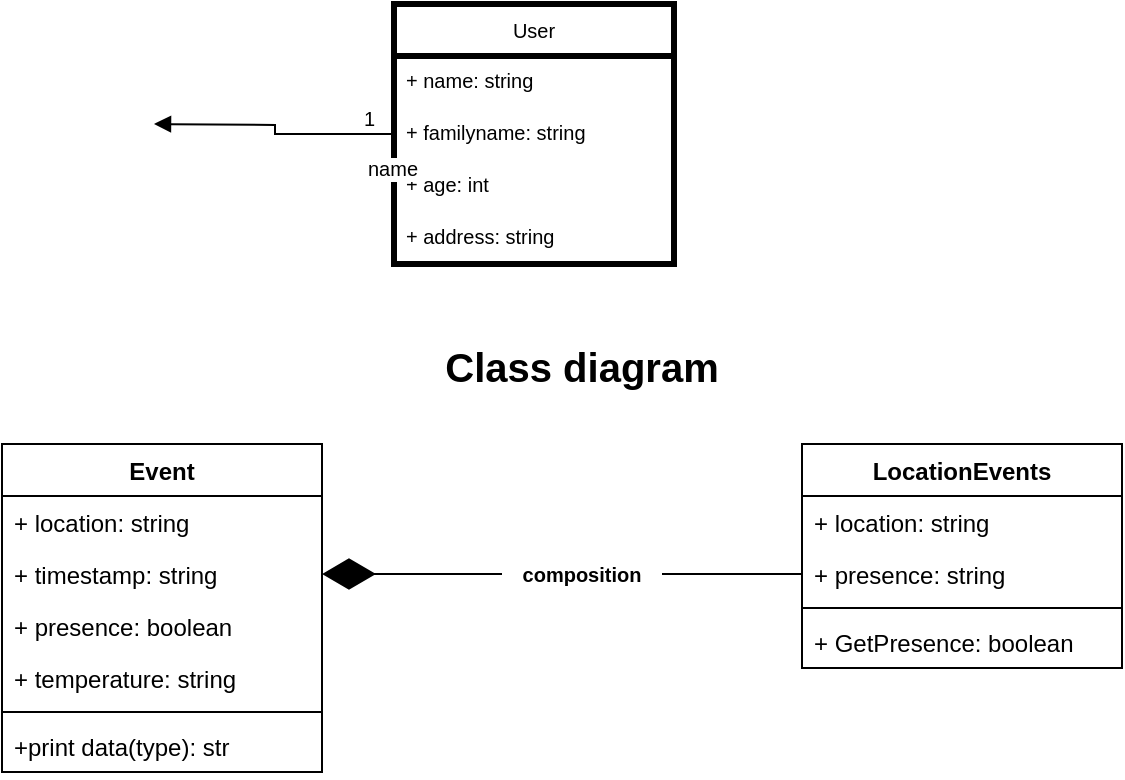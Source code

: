 <mxfile version="20.4.0" type="device" pages="3"><diagram id="lzPuL8Wo_ojLnDhQfmY1" name="Página-1"><mxGraphModel dx="1038" dy="579" grid="1" gridSize="10" guides="1" tooltips="1" connect="1" arrows="1" fold="1" page="1" pageScale="1" pageWidth="827" pageHeight="1169" math="0" shadow="0"><root><mxCell id="0"/><mxCell id="1" parent="0"/><mxCell id="XlBwpTjCrB53kELvbYf6-1" value="Event" style="swimlane;fontStyle=1;align=center;verticalAlign=top;childLayout=stackLayout;horizontal=1;startSize=26;horizontalStack=0;resizeParent=1;resizeParentMax=0;resizeLast=0;collapsible=1;marginBottom=0;" vertex="1" parent="1"><mxGeometry x="134" y="280" width="160" height="164" as="geometry"/></mxCell><mxCell id="XlBwpTjCrB53kELvbYf6-2" value="+ location: string" style="text;strokeColor=none;fillColor=none;align=left;verticalAlign=top;spacingLeft=4;spacingRight=4;overflow=hidden;rotatable=0;points=[[0,0.5],[1,0.5]];portConstraint=eastwest;" vertex="1" parent="XlBwpTjCrB53kELvbYf6-1"><mxGeometry y="26" width="160" height="26" as="geometry"/></mxCell><mxCell id="XlBwpTjCrB53kELvbYf6-5" value="+ timestamp: string" style="text;strokeColor=none;fillColor=none;align=left;verticalAlign=top;spacingLeft=4;spacingRight=4;overflow=hidden;rotatable=0;points=[[0,0.5],[1,0.5]];portConstraint=eastwest;" vertex="1" parent="XlBwpTjCrB53kELvbYf6-1"><mxGeometry y="52" width="160" height="26" as="geometry"/></mxCell><mxCell id="XlBwpTjCrB53kELvbYf6-6" value="+ presence: boolean" style="text;strokeColor=none;fillColor=none;align=left;verticalAlign=top;spacingLeft=4;spacingRight=4;overflow=hidden;rotatable=0;points=[[0,0.5],[1,0.5]];portConstraint=eastwest;" vertex="1" parent="XlBwpTjCrB53kELvbYf6-1"><mxGeometry y="78" width="160" height="26" as="geometry"/></mxCell><mxCell id="XlBwpTjCrB53kELvbYf6-7" value="+ temperature: string" style="text;strokeColor=none;fillColor=none;align=left;verticalAlign=top;spacingLeft=4;spacingRight=4;overflow=hidden;rotatable=0;points=[[0,0.5],[1,0.5]];portConstraint=eastwest;" vertex="1" parent="XlBwpTjCrB53kELvbYf6-1"><mxGeometry y="104" width="160" height="26" as="geometry"/></mxCell><mxCell id="XlBwpTjCrB53kELvbYf6-3" value="" style="line;strokeWidth=1;fillColor=none;align=left;verticalAlign=middle;spacingTop=-1;spacingLeft=3;spacingRight=3;rotatable=0;labelPosition=right;points=[];portConstraint=eastwest;strokeColor=inherit;" vertex="1" parent="XlBwpTjCrB53kELvbYf6-1"><mxGeometry y="130" width="160" height="8" as="geometry"/></mxCell><mxCell id="XlBwpTjCrB53kELvbYf6-4" value="+print data(type): str" style="text;strokeColor=none;fillColor=none;align=left;verticalAlign=top;spacingLeft=4;spacingRight=4;overflow=hidden;rotatable=0;points=[[0,0.5],[1,0.5]];portConstraint=eastwest;" vertex="1" parent="XlBwpTjCrB53kELvbYf6-1"><mxGeometry y="138" width="160" height="26" as="geometry"/></mxCell><mxCell id="XlBwpTjCrB53kELvbYf6-8" value="LocationEvents" style="swimlane;fontStyle=1;align=center;verticalAlign=top;childLayout=stackLayout;horizontal=1;startSize=26;horizontalStack=0;resizeParent=1;resizeParentMax=0;resizeLast=0;collapsible=1;marginBottom=0;" vertex="1" parent="1"><mxGeometry x="534" y="280" width="160" height="112" as="geometry"/></mxCell><mxCell id="XlBwpTjCrB53kELvbYf6-9" value="+ location: string&#10;" style="text;strokeColor=none;fillColor=none;align=left;verticalAlign=top;spacingLeft=4;spacingRight=4;overflow=hidden;rotatable=0;points=[[0,0.5],[1,0.5]];portConstraint=eastwest;" vertex="1" parent="XlBwpTjCrB53kELvbYf6-8"><mxGeometry y="26" width="160" height="26" as="geometry"/></mxCell><mxCell id="XlBwpTjCrB53kELvbYf6-12" value="+ presence: string&#10;" style="text;strokeColor=none;fillColor=none;align=left;verticalAlign=top;spacingLeft=4;spacingRight=4;overflow=hidden;rotatable=0;points=[[0,0.5],[1,0.5]];portConstraint=eastwest;" vertex="1" parent="XlBwpTjCrB53kELvbYf6-8"><mxGeometry y="52" width="160" height="26" as="geometry"/></mxCell><mxCell id="XlBwpTjCrB53kELvbYf6-10" value="" style="line;strokeWidth=1;fillColor=none;align=left;verticalAlign=middle;spacingTop=-1;spacingLeft=3;spacingRight=3;rotatable=0;labelPosition=right;points=[];portConstraint=eastwest;strokeColor=inherit;" vertex="1" parent="XlBwpTjCrB53kELvbYf6-8"><mxGeometry y="78" width="160" height="8" as="geometry"/></mxCell><mxCell id="XlBwpTjCrB53kELvbYf6-11" value="+ GetPresence: boolean" style="text;strokeColor=none;fillColor=none;align=left;verticalAlign=top;spacingLeft=4;spacingRight=4;overflow=hidden;rotatable=0;points=[[0,0.5],[1,0.5]];portConstraint=eastwest;" vertex="1" parent="XlBwpTjCrB53kELvbYf6-8"><mxGeometry y="86" width="160" height="26" as="geometry"/></mxCell><mxCell id="XlBwpTjCrB53kELvbYf6-13" value="" style="endArrow=diamondThin;endFill=1;endSize=24;html=1;rounded=0;entryX=1;entryY=0.5;entryDx=0;entryDy=0;exitX=0;exitY=0.5;exitDx=0;exitDy=0;startArrow=none;" edge="1" parent="1" source="XlBwpTjCrB53kELvbYf6-15" target="XlBwpTjCrB53kELvbYf6-5"><mxGeometry width="160" relative="1" as="geometry"><mxPoint x="424" y="480" as="sourcePoint"/><mxPoint x="584" y="480" as="targetPoint"/><Array as="points"/></mxGeometry></mxCell><mxCell id="XlBwpTjCrB53kELvbYf6-14" value="Class diagram" style="text;align=center;fontStyle=1;verticalAlign=middle;spacingLeft=3;spacingRight=3;strokeColor=none;rotatable=0;points=[[0,0.5],[1,0.5]];portConstraint=eastwest;strokeWidth=3;fontSize=20;" vertex="1" parent="1"><mxGeometry x="283.5" y="220" width="281" height="40" as="geometry"/></mxCell><mxCell id="XlBwpTjCrB53kELvbYf6-15" value="composition" style="text;align=center;fontStyle=1;verticalAlign=middle;spacingLeft=3;spacingRight=3;strokeColor=none;rotatable=0;points=[[0,0.5],[1,0.5]];portConstraint=eastwest;strokeWidth=3;fontSize=10;" vertex="1" parent="1"><mxGeometry x="384" y="332" width="80" height="26" as="geometry"/></mxCell><mxCell id="XlBwpTjCrB53kELvbYf6-17" value="" style="endArrow=none;endFill=1;endSize=24;html=1;rounded=0;entryX=1;entryY=0.5;entryDx=0;entryDy=0;exitX=0;exitY=0.5;exitDx=0;exitDy=0;" edge="1" parent="1" source="XlBwpTjCrB53kELvbYf6-12" target="XlBwpTjCrB53kELvbYf6-15"><mxGeometry width="160" relative="1" as="geometry"><mxPoint x="534" y="345" as="sourcePoint"/><mxPoint x="294" y="345" as="targetPoint"/><Array as="points"/></mxGeometry></mxCell><mxCell id="XlBwpTjCrB53kELvbYf6-21" value="User" style="swimlane;fontStyle=0;childLayout=stackLayout;horizontal=1;startSize=26;fillColor=none;horizontalStack=0;resizeParent=1;resizeParentMax=0;resizeLast=0;collapsible=1;marginBottom=0;strokeWidth=3;fontSize=10;" vertex="1" parent="1"><mxGeometry x="330" y="60" width="140" height="130" as="geometry"/></mxCell><mxCell id="XlBwpTjCrB53kELvbYf6-22" value="+ name: string" style="text;strokeColor=none;fillColor=none;align=left;verticalAlign=top;spacingLeft=4;spacingRight=4;overflow=hidden;rotatable=0;points=[[0,0.5],[1,0.5]];portConstraint=eastwest;strokeWidth=3;fontSize=10;" vertex="1" parent="XlBwpTjCrB53kELvbYf6-21"><mxGeometry y="26" width="140" height="26" as="geometry"/></mxCell><mxCell id="XlBwpTjCrB53kELvbYf6-23" value="+ familyname: string" style="text;strokeColor=none;fillColor=none;align=left;verticalAlign=top;spacingLeft=4;spacingRight=4;overflow=hidden;rotatable=0;points=[[0,0.5],[1,0.5]];portConstraint=eastwest;strokeWidth=3;fontSize=10;" vertex="1" parent="XlBwpTjCrB53kELvbYf6-21"><mxGeometry y="52" width="140" height="26" as="geometry"/></mxCell><mxCell id="XlBwpTjCrB53kELvbYf6-24" value="+ age: int" style="text;strokeColor=none;fillColor=none;align=left;verticalAlign=top;spacingLeft=4;spacingRight=4;overflow=hidden;rotatable=0;points=[[0,0.5],[1,0.5]];portConstraint=eastwest;strokeWidth=3;fontSize=10;" vertex="1" parent="XlBwpTjCrB53kELvbYf6-21"><mxGeometry y="78" width="140" height="26" as="geometry"/></mxCell><mxCell id="XlBwpTjCrB53kELvbYf6-26" value="+ address: string" style="text;strokeColor=none;fillColor=none;align=left;verticalAlign=top;spacingLeft=4;spacingRight=4;overflow=hidden;rotatable=0;points=[[0,0.5],[1,0.5]];portConstraint=eastwest;strokeWidth=3;fontSize=10;" vertex="1" parent="XlBwpTjCrB53kELvbYf6-21"><mxGeometry y="104" width="140" height="26" as="geometry"/></mxCell><mxCell id="XlBwpTjCrB53kELvbYf6-38" value="name" style="endArrow=block;endFill=1;html=1;edgeStyle=orthogonalEdgeStyle;align=left;verticalAlign=top;rounded=0;fontSize=10;exitX=0;exitY=0.5;exitDx=0;exitDy=0;" edge="1" parent="1" source="XlBwpTjCrB53kELvbYf6-21"><mxGeometry x="-0.751" y="5" relative="1" as="geometry"><mxPoint x="160" y="120" as="sourcePoint"/><mxPoint x="210" y="120" as="targetPoint"/><mxPoint as="offset"/></mxGeometry></mxCell><mxCell id="XlBwpTjCrB53kELvbYf6-39" value="1" style="edgeLabel;resizable=0;html=1;align=left;verticalAlign=bottom;strokeWidth=3;fontSize=10;" connectable="0" vertex="1" parent="XlBwpTjCrB53kELvbYf6-38"><mxGeometry x="-1" relative="1" as="geometry"><mxPoint x="-17" as="offset"/></mxGeometry></mxCell></root></mxGraphModel></diagram><diagram id="RTTjXqps7YLHFAoDmO7n" name="Página-2"><mxGraphModel dx="1038" dy="579" grid="1" gridSize="10" guides="1" tooltips="1" connect="1" arrows="1" fold="1" page="1" pageScale="1" pageWidth="827" pageHeight="1169" math="0" shadow="0"><root><mxCell id="0"/><mxCell id="1" parent="0"/><mxCell id="1kzY5XO_MqT9Boyy-JOx-2" value="" style="shape=umlLifeline;participant=umlActor;perimeter=lifelinePerimeter;whiteSpace=wrap;html=1;container=1;collapsible=0;recursiveResize=0;verticalAlign=top;spacingTop=36;outlineConnect=0;strokeWidth=3;fontSize=10;" vertex="1" parent="1"><mxGeometry x="100" y="50" width="20" height="420" as="geometry"/></mxCell><mxCell id="1kzY5XO_MqT9Boyy-JOx-5" value="Location" style="shape=umlLifeline;perimeter=lifelinePerimeter;whiteSpace=wrap;html=1;container=1;collapsible=0;recursiveResize=0;outlineConnect=0;strokeWidth=3;fontSize=10;" vertex="1" parent="1"><mxGeometry x="230" y="50" width="100" height="430" as="geometry"/></mxCell><mxCell id="1kzY5XO_MqT9Boyy-JOx-6" value="Event" style="shape=umlLifeline;perimeter=lifelinePerimeter;whiteSpace=wrap;html=1;container=1;collapsible=0;recursiveResize=0;outlineConnect=0;strokeWidth=3;fontSize=10;" vertex="1" parent="1"><mxGeometry x="390" y="50" width="100" height="430" as="geometry"/></mxCell><mxCell id="1kzY5XO_MqT9Boyy-JOx-16" value="Is in the room" style="html=1;verticalAlign=bottom;endArrow=block;fontSize=10;rounded=0;" edge="1" parent="1kzY5XO_MqT9Boyy-JOx-6" target="1kzY5XO_MqT9Boyy-JOx-7"><mxGeometry width="80" relative="1" as="geometry"><mxPoint x="50" y="130" as="sourcePoint"/><mxPoint x="130" y="130" as="targetPoint"/></mxGeometry></mxCell><mxCell id="1kzY5XO_MqT9Boyy-JOx-7" value="Presense" style="shape=umlLifeline;perimeter=lifelinePerimeter;whiteSpace=wrap;html=1;container=1;collapsible=0;recursiveResize=0;outlineConnect=0;strokeWidth=3;fontSize=10;" vertex="1" parent="1"><mxGeometry x="570" y="50" width="100" height="430" as="geometry"/></mxCell><mxCell id="1kzY5XO_MqT9Boyy-JOx-17" value="True, user is in the room" style="html=1;verticalAlign=bottom;endArrow=open;dashed=1;endSize=8;fontSize=10;rounded=0;" edge="1" parent="1kzY5XO_MqT9Boyy-JOx-7" target="1kzY5XO_MqT9Boyy-JOx-5"><mxGeometry relative="1" as="geometry"><mxPoint x="40" y="190" as="sourcePoint"/><mxPoint x="-40" y="190" as="targetPoint"/></mxGeometry></mxCell><mxCell id="1kzY5XO_MqT9Boyy-JOx-8" value="Entry room" style="html=1;verticalAlign=bottom;endArrow=block;fontSize=10;rounded=0;" edge="1" parent="1" target="1kzY5XO_MqT9Boyy-JOx-5"><mxGeometry x="0.009" width="80" relative="1" as="geometry"><mxPoint x="120" y="130" as="sourcePoint"/><mxPoint x="270" y="130" as="targetPoint"/><mxPoint as="offset"/></mxGeometry></mxCell><mxCell id="1kzY5XO_MqT9Boyy-JOx-14" value="Get event" style="html=1;verticalAlign=bottom;endArrow=block;entryX=0;entryY=0;fontSize=10;rounded=0;" edge="1" parent="1" source="1kzY5XO_MqT9Boyy-JOx-5"><mxGeometry relative="1" as="geometry"><mxPoint x="365" y="150" as="sourcePoint"/><mxPoint x="435" y="150.0" as="targetPoint"/></mxGeometry></mxCell><mxCell id="1kzY5XO_MqT9Boyy-JOx-19" value="Got location" style="html=1;verticalAlign=bottom;endArrow=block;fontSize=10;rounded=0;" edge="1" parent="1" source="1kzY5XO_MqT9Boyy-JOx-5" target="1kzY5XO_MqT9Boyy-JOx-2"><mxGeometry x="-0.066" width="80" relative="1" as="geometry"><mxPoint x="160" y="290" as="sourcePoint"/><mxPoint x="240" y="290" as="targetPoint"/><Array as="points"><mxPoint x="210" y="290"/></Array><mxPoint as="offset"/></mxGeometry></mxCell></root></mxGraphModel></diagram><diagram id="8dDGas9hsOuavitIhYxC" name="Página-3"><mxGraphModel dx="1038" dy="579" grid="1" gridSize="10" guides="1" tooltips="1" connect="1" arrows="1" fold="1" page="1" pageScale="1" pageWidth="827" pageHeight="1169" math="0" shadow="0"><root><mxCell id="0"/><mxCell id="1" parent="0"/><mxCell id="qPNHyf_HybHGQ-Gsspvi-1" value="" style="shape=umlLifeline;participant=umlActor;perimeter=lifelinePerimeter;whiteSpace=wrap;html=1;container=1;collapsible=0;recursiveResize=0;verticalAlign=top;spacingTop=36;outlineConnect=0;strokeWidth=3;fontSize=10;" vertex="1" parent="1"><mxGeometry x="100" y="50" width="20" height="420" as="geometry"/></mxCell><mxCell id="qPNHyf_HybHGQ-Gsspvi-2" value="Location" style="shape=umlLifeline;perimeter=lifelinePerimeter;whiteSpace=wrap;html=1;container=1;collapsible=0;recursiveResize=0;outlineConnect=0;strokeWidth=3;fontSize=10;" vertex="1" parent="1"><mxGeometry x="230" y="50" width="100" height="430" as="geometry"/></mxCell><mxCell id="qPNHyf_HybHGQ-Gsspvi-3" value="Event" style="shape=umlLifeline;perimeter=lifelinePerimeter;whiteSpace=wrap;html=1;container=1;collapsible=0;recursiveResize=0;outlineConnect=0;strokeWidth=3;fontSize=10;" vertex="1" parent="1"><mxGeometry x="390" y="50" width="100" height="430" as="geometry"/></mxCell><mxCell id="qPNHyf_HybHGQ-Gsspvi-4" value="Is in the room" style="html=1;verticalAlign=bottom;endArrow=block;fontSize=10;rounded=0;" edge="1" parent="qPNHyf_HybHGQ-Gsspvi-3" target="qPNHyf_HybHGQ-Gsspvi-5"><mxGeometry width="80" relative="1" as="geometry"><mxPoint x="50" y="130" as="sourcePoint"/><mxPoint x="130" y="130" as="targetPoint"/></mxGeometry></mxCell><mxCell id="qPNHyf_HybHGQ-Gsspvi-5" value="Presense" style="shape=umlLifeline;perimeter=lifelinePerimeter;whiteSpace=wrap;html=1;container=1;collapsible=0;recursiveResize=0;outlineConnect=0;strokeWidth=3;fontSize=10;" vertex="1" parent="1"><mxGeometry x="570" y="50" width="100" height="430" as="geometry"/></mxCell><mxCell id="qPNHyf_HybHGQ-Gsspvi-6" value="False, user is not in the room" style="html=1;verticalAlign=bottom;endArrow=open;dashed=1;endSize=8;fontSize=10;rounded=0;" edge="1" parent="qPNHyf_HybHGQ-Gsspvi-5" target="qPNHyf_HybHGQ-Gsspvi-2"><mxGeometry relative="1" as="geometry"><mxPoint x="40" y="190" as="sourcePoint"/><mxPoint x="-40" y="190" as="targetPoint"/></mxGeometry></mxCell><mxCell id="qPNHyf_HybHGQ-Gsspvi-7" value="Entry room" style="html=1;verticalAlign=bottom;endArrow=block;fontSize=10;rounded=0;" edge="1" parent="1" target="qPNHyf_HybHGQ-Gsspvi-2"><mxGeometry x="0.009" width="80" relative="1" as="geometry"><mxPoint x="120" y="130" as="sourcePoint"/><mxPoint x="270" y="130" as="targetPoint"/><mxPoint as="offset"/></mxGeometry></mxCell><mxCell id="qPNHyf_HybHGQ-Gsspvi-8" value="Get event" style="html=1;verticalAlign=bottom;endArrow=block;entryX=0;entryY=0;fontSize=10;rounded=0;" edge="1" parent="1" source="qPNHyf_HybHGQ-Gsspvi-2"><mxGeometry relative="1" as="geometry"><mxPoint x="365" y="150" as="sourcePoint"/><mxPoint x="435" y="150.0" as="targetPoint"/></mxGeometry></mxCell><mxCell id="qPNHyf_HybHGQ-Gsspvi-9" value="User does not got location" style="html=1;verticalAlign=bottom;endArrow=block;fontSize=10;rounded=0;" edge="1" parent="1" source="qPNHyf_HybHGQ-Gsspvi-2" target="qPNHyf_HybHGQ-Gsspvi-1"><mxGeometry x="-0.066" width="80" relative="1" as="geometry"><mxPoint x="160" y="290" as="sourcePoint"/><mxPoint x="240" y="290" as="targetPoint"/><Array as="points"><mxPoint x="210" y="290"/></Array><mxPoint as="offset"/></mxGeometry></mxCell></root></mxGraphModel></diagram></mxfile>